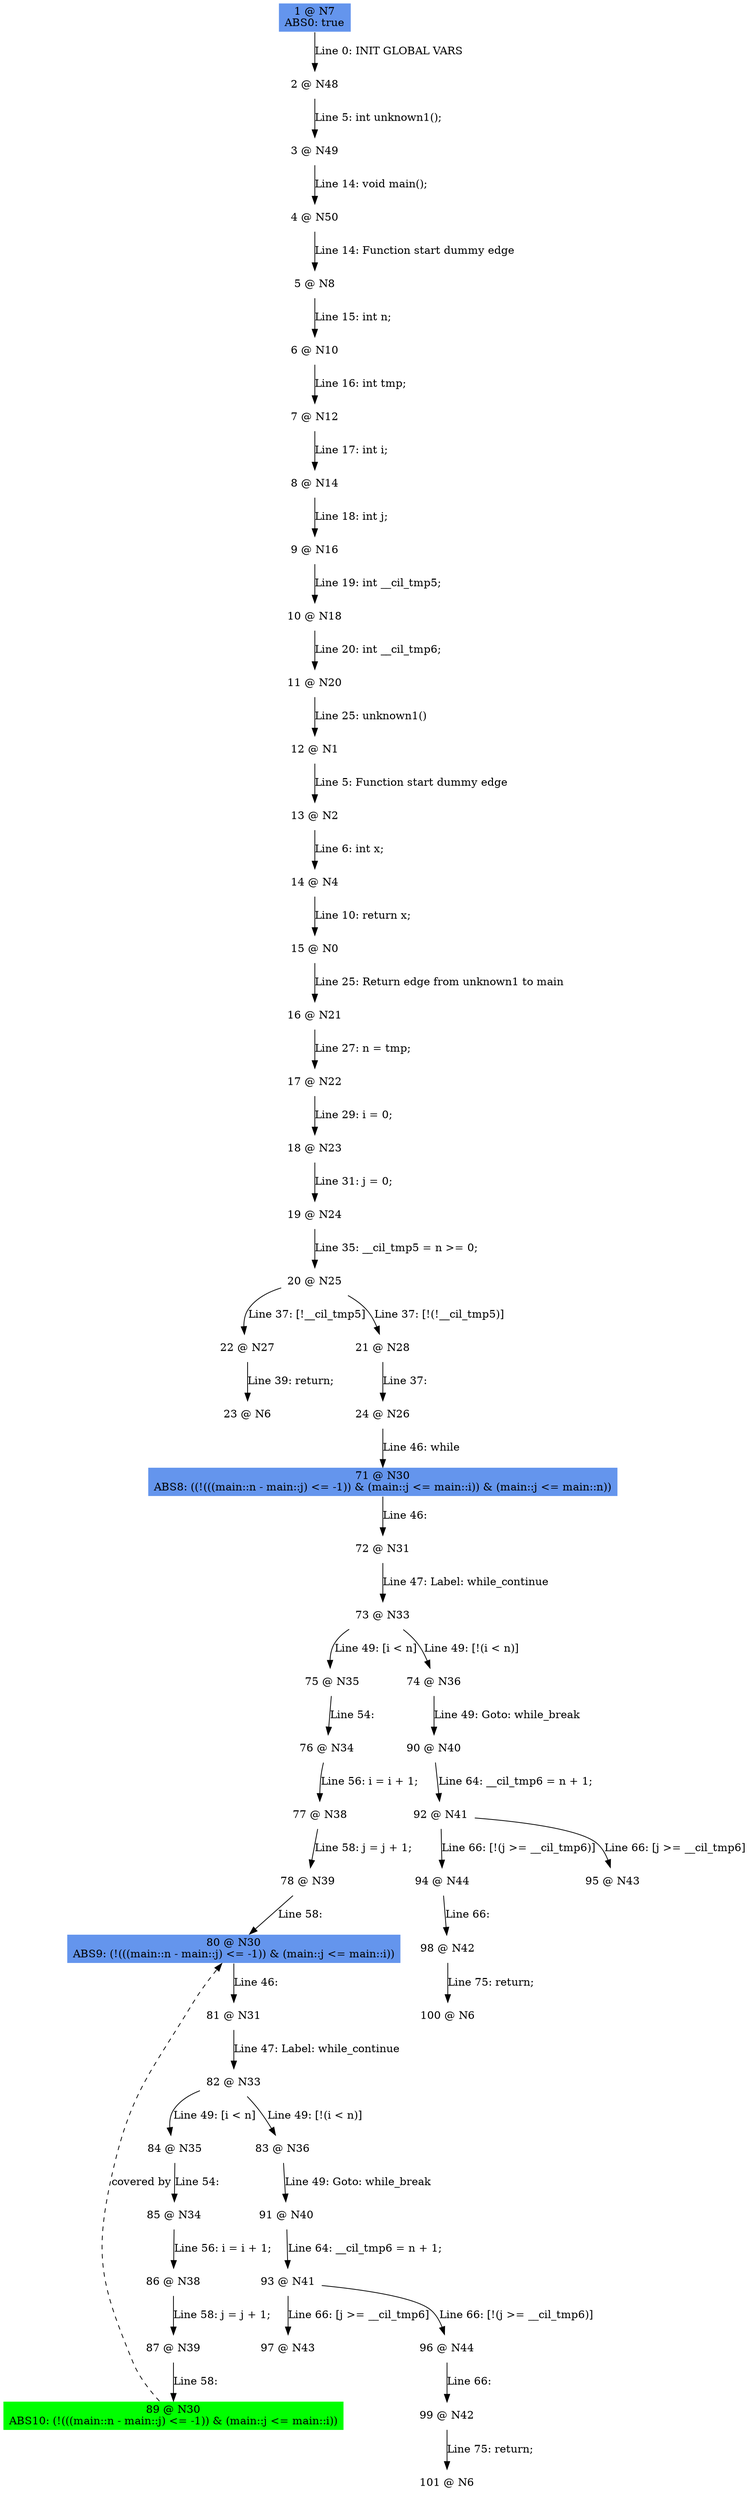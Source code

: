 digraph ARG {
node [style="filled" shape="box" color="white"]
1 [fillcolor="cornflowerblue" label="1 @ N7\nABS0: true" id="1"]
2 [label="2 @ N48" id="2"]
3 [label="3 @ N49" id="3"]
4 [label="4 @ N50" id="4"]
5 [label="5 @ N8" id="5"]
6 [label="6 @ N10" id="6"]
7 [label="7 @ N12" id="7"]
8 [label="8 @ N14" id="8"]
9 [label="9 @ N16" id="9"]
10 [label="10 @ N18" id="10"]
11 [label="11 @ N20" id="11"]
12 [label="12 @ N1" id="12"]
13 [label="13 @ N2" id="13"]
14 [label="14 @ N4" id="14"]
15 [label="15 @ N0" id="15"]
16 [label="16 @ N21" id="16"]
17 [label="17 @ N22" id="17"]
18 [label="18 @ N23" id="18"]
19 [label="19 @ N24" id="19"]
20 [label="20 @ N25" id="20"]
22 [label="22 @ N27" id="22"]
23 [label="23 @ N6" id="23"]
21 [label="21 @ N28" id="21"]
24 [label="24 @ N26" id="24"]
71 [fillcolor="cornflowerblue" label="71 @ N30\nABS8: ((!(((main::n - main::j) <= -1)) & (main::j <= main::i)) & (main::j <= main::n))" id="71"]
72 [label="72 @ N31" id="72"]
73 [label="73 @ N33" id="73"]
75 [label="75 @ N35" id="75"]
76 [label="76 @ N34" id="76"]
77 [label="77 @ N38" id="77"]
78 [label="78 @ N39" id="78"]
80 [fillcolor="cornflowerblue" label="80 @ N30\nABS9: (!(((main::n - main::j) <= -1)) & (main::j <= main::i))" id="80"]
81 [label="81 @ N31" id="81"]
82 [label="82 @ N33" id="82"]
84 [label="84 @ N35" id="84"]
85 [label="85 @ N34" id="85"]
86 [label="86 @ N38" id="86"]
87 [label="87 @ N39" id="87"]
89 [fillcolor="green" label="89 @ N30\nABS10: (!(((main::n - main::j) <= -1)) & (main::j <= main::i))" id="89"]
83 [label="83 @ N36" id="83"]
91 [label="91 @ N40" id="91"]
93 [label="93 @ N41" id="93"]
97 [label="97 @ N43" id="97"]
96 [label="96 @ N44" id="96"]
99 [label="99 @ N42" id="99"]
101 [label="101 @ N6" id="101"]
74 [label="74 @ N36" id="74"]
90 [label="90 @ N40" id="90"]
92 [label="92 @ N41" id="92"]
95 [label="95 @ N43" id="95"]
94 [label="94 @ N44" id="94"]
98 [label="98 @ N42" id="98"]
100 [label="100 @ N6" id="100"]
1 -> 2 [label="Line 0: INIT GLOBAL VARS" id="1 -> 2"]
2 -> 3 [label="Line 5: int unknown1();" id="2 -> 3"]
3 -> 4 [label="Line 14: void main();" id="3 -> 4"]
4 -> 5 [label="Line 14: Function start dummy edge" id="4 -> 5"]
5 -> 6 [label="Line 15: int n;" id="5 -> 6"]
6 -> 7 [label="Line 16: int tmp;" id="6 -> 7"]
7 -> 8 [label="Line 17: int i;" id="7 -> 8"]
8 -> 9 [label="Line 18: int j;" id="8 -> 9"]
9 -> 10 [label="Line 19: int __cil_tmp5;" id="9 -> 10"]
10 -> 11 [label="Line 20: int __cil_tmp6;" id="10 -> 11"]
11 -> 12 [label="Line 25: unknown1()" id="11 -> 12"]
12 -> 13 [label="Line 5: Function start dummy edge" id="12 -> 13"]
13 -> 14 [label="Line 6: int x;" id="13 -> 14"]
14 -> 15 [label="Line 10: return x;" id="14 -> 15"]
15 -> 16 [label="Line 25: Return edge from unknown1 to main" id="15 -> 16"]
16 -> 17 [label="Line 27: n = tmp;" id="16 -> 17"]
17 -> 18 [label="Line 29: i = 0;" id="17 -> 18"]
18 -> 19 [label="Line 31: j = 0;" id="18 -> 19"]
19 -> 20 [label="Line 35: __cil_tmp5 = n >= 0;" id="19 -> 20"]
20 -> 21 [label="Line 37: [!(!__cil_tmp5)]" id="20 -> 21"]
20 -> 22 [label="Line 37: [!__cil_tmp5]" id="20 -> 22"]
22 -> 23 [label="Line 39: return;" id="22 -> 23"]
21 -> 24 [label="Line 37: " id="21 -> 24"]
24 -> 71 [label="Line 46: while" id="24 -> 71"]
71 -> 72 [label="Line 46: " id="71 -> 72"]
72 -> 73 [label="Line 47: Label: while_continue" id="72 -> 73"]
73 -> 74 [label="Line 49: [!(i < n)]" id="73 -> 74"]
73 -> 75 [label="Line 49: [i < n]" id="73 -> 75"]
75 -> 76 [label="Line 54: " id="75 -> 76"]
76 -> 77 [label="Line 56: i = i + 1;" id="76 -> 77"]
77 -> 78 [label="Line 58: j = j + 1;" id="77 -> 78"]
78 -> 80 [label="Line 58: " id="78 -> 80"]
89 -> 80 [style="dashed" weight="0" label="covered by"]
80 -> 81 [label="Line 46: " id="80 -> 81"]
81 -> 82 [label="Line 47: Label: while_continue" id="81 -> 82"]
82 -> 83 [label="Line 49: [!(i < n)]" id="82 -> 83"]
82 -> 84 [label="Line 49: [i < n]" id="82 -> 84"]
84 -> 85 [label="Line 54: " id="84 -> 85"]
85 -> 86 [label="Line 56: i = i + 1;" id="85 -> 86"]
86 -> 87 [label="Line 58: j = j + 1;" id="86 -> 87"]
87 -> 89 [label="Line 58: " id="87 -> 89"]
83 -> 91 [label="Line 49: Goto: while_break" id="83 -> 91"]
91 -> 93 [label="Line 64: __cil_tmp6 = n + 1;" id="91 -> 93"]
93 -> 96 [label="Line 66: [!(j >= __cil_tmp6)]" id="93 -> 96"]
93 -> 97 [label="Line 66: [j >= __cil_tmp6]" id="93 -> 97"]
96 -> 99 [label="Line 66: " id="96 -> 99"]
99 -> 101 [label="Line 75: return;" id="99 -> 101"]
74 -> 90 [label="Line 49: Goto: while_break" id="74 -> 90"]
90 -> 92 [label="Line 64: __cil_tmp6 = n + 1;" id="90 -> 92"]
92 -> 94 [label="Line 66: [!(j >= __cil_tmp6)]" id="92 -> 94"]
92 -> 95 [label="Line 66: [j >= __cil_tmp6]" id="92 -> 95"]
94 -> 98 [label="Line 66: " id="94 -> 98"]
98 -> 100 [label="Line 75: return;" id="98 -> 100"]
}
